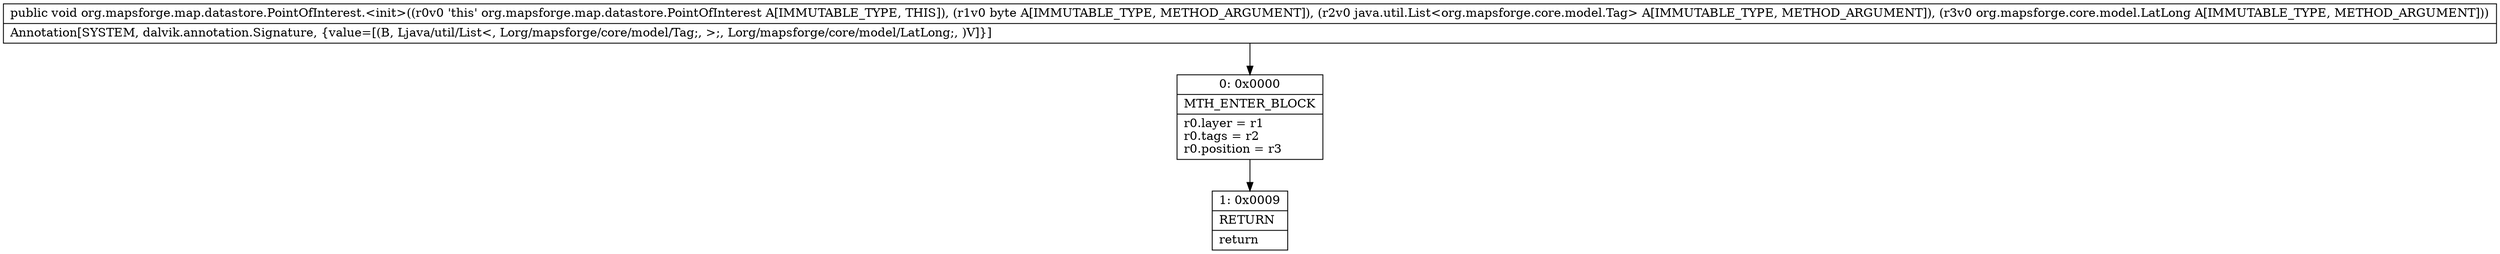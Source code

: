 digraph "CFG fororg.mapsforge.map.datastore.PointOfInterest.\<init\>(BLjava\/util\/List;Lorg\/mapsforge\/core\/model\/LatLong;)V" {
Node_0 [shape=record,label="{0\:\ 0x0000|MTH_ENTER_BLOCK\l|r0.layer = r1\lr0.tags = r2\lr0.position = r3\l}"];
Node_1 [shape=record,label="{1\:\ 0x0009|RETURN\l|return\l}"];
MethodNode[shape=record,label="{public void org.mapsforge.map.datastore.PointOfInterest.\<init\>((r0v0 'this' org.mapsforge.map.datastore.PointOfInterest A[IMMUTABLE_TYPE, THIS]), (r1v0 byte A[IMMUTABLE_TYPE, METHOD_ARGUMENT]), (r2v0 java.util.List\<org.mapsforge.core.model.Tag\> A[IMMUTABLE_TYPE, METHOD_ARGUMENT]), (r3v0 org.mapsforge.core.model.LatLong A[IMMUTABLE_TYPE, METHOD_ARGUMENT]))  | Annotation[SYSTEM, dalvik.annotation.Signature, \{value=[(B, Ljava\/util\/List\<, Lorg\/mapsforge\/core\/model\/Tag;, \>;, Lorg\/mapsforge\/core\/model\/LatLong;, )V]\}]\l}"];
MethodNode -> Node_0;
Node_0 -> Node_1;
}

